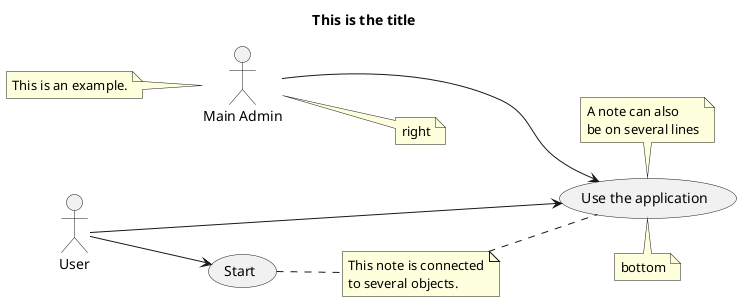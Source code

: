 {
  "sha1": "lexx7fjx5145p1awmiawpsh5ku5y3ha",
  "insertion": {
    "when": "2024-06-03T18:59:34.037Z",
    "user": "plantuml@gmail.com"
  }
}
@startuml
Title This is the title

left to right direction
:Main Admin: as Admin
(Use the application) as (Use)

User --> (Start)
User --> (Use)

Admin ---> (Use)

note left of Admin : This is an example.
note right of Admin : right

note top of (Use)
  A note can also
  be on several lines
end note

note bottom of (Use) : bottom

note "This note is connected\nto several objects." as N2
(Start) .. N2
N2 .. (Use)
@enduml
